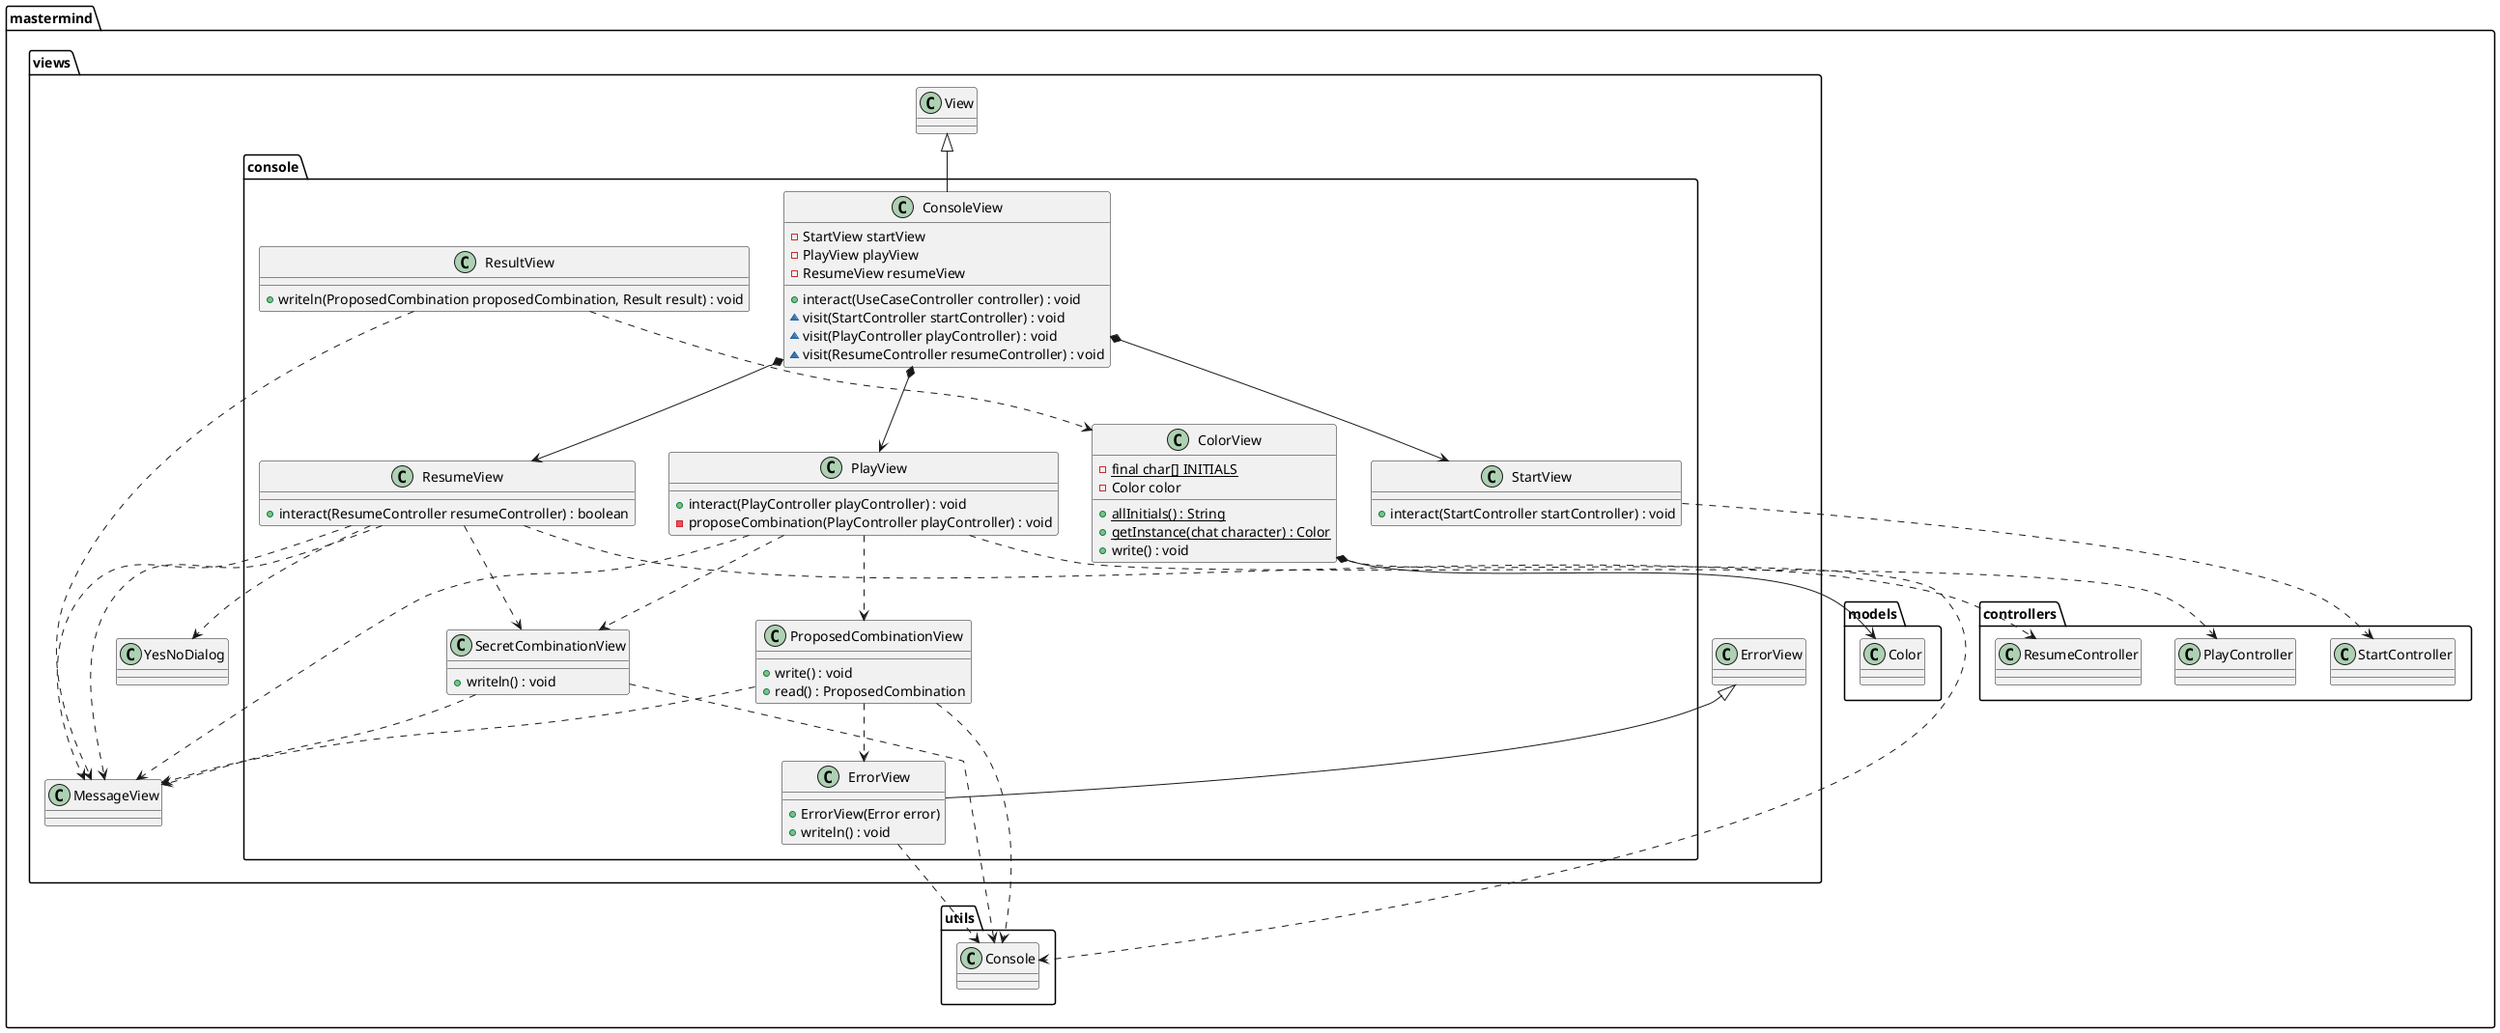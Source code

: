 @startuml

class  mastermind.views.console.ColorView{
- {static} final char[] INITIALS
- Color color 

+ {static} allInitials() : String
+ {static} getInstance(chat character) : Color
+ write() : void
}
mastermind.views.console.ColorView *-down-> mastermind.models.Color
mastermind.views.console.ColorView ..> mastermind.utils.Console

class  mastermind.views.console.ConsoleView{
- StartView startView
- PlayView playView
- ResumeView resumeView

+ interact(UseCaseController controller) : void
~ visit(StartController startController) : void
~ visit(PlayController playController) : void
~ visit(ResumeController resumeController) : void
}
mastermind.views.View <|-down- mastermind.views.console.ConsoleView
mastermind.views.console.ConsoleView *-down-> mastermind.views.console.StartView
mastermind.views.console.ConsoleView *-down-> mastermind.views.console.PlayView
mastermind.views.console.ConsoleView *-down-> mastermind.views.console.ResumeView
' mastermind.views.console.View ..> mastermind.controllers.UseCaseController
' mastermind.views.console.View ..> mastermind.controllers.PlayController
' mastermind.views.console.View ..> mastermind.controllers.StartController
' mastermind.views.console.View ..> mastermind.controllers.ResumeController

class  mastermind.views.console.ErrorView{
+ ErrorView(Error error)
+ writeln() : void
}
mastermind.views.ErrorView <|-down- mastermind.views.console.ErrorView
' mastermind.views.console.ErrorView ..> mastermind.models.Error
mastermind.views.console.ErrorView ..> mastermind.utils.Console

class  mastermind.views.console.PlayView{
+ interact(PlayController playController) : void
- proposeCombination(PlayController playController) : void
}
mastermind.views.console.PlayView ..> mastermind.controllers.PlayController
' mastermind.views.console.PlayView ..> mastermind.models.ProposedCombination
mastermind.views.console.PlayView ..> mastermind.views.MessageView
mastermind.views.console.PlayView ..> mastermind.views.console.SecretCombinationView
mastermind.views.console.PlayView ..> mastermind.views.console.ProposedCombinationView

class  mastermind.views.console.ProposedCombinationView{
+ write() : void
+ read() : ProposedCombination
}
mastermind.views.console.ProposedCombinationView ..> mastermind.utils.Console
mastermind.views.console.ProposedCombinationView ..> mastermind.views.console.ErrorView
mastermind.views.console.ProposedCombinationView ..> mastermind.views.MessageView

class  mastermind.views.console.ResultView{
+ writeln(ProposedCombination proposedCombination, Result result) : void
}
mastermind.views.console.ResultView ..> mastermind.views.console.ColorView
mastermind.views.console.ResultView ..> mastermind.views.MessageView

class  mastermind.views.console.ResumeView{
+ interact(ResumeController resumeController) : boolean
}
mastermind.views.console.ResumeView ..> mastermind.controllers.ResumeController
mastermind.views.console.ResumeView ..> mastermind.views.YesNoDialog
mastermind.views.console.ResumeView ..> mastermind.views.MessageView

class  mastermind.views.console.SecretCombinationView{
+ writeln() : void
}
mastermind.views.console.SecretCombinationView ..> mastermind.utils.Console
mastermind.views.console.SecretCombinationView ..> mastermind.views.MessageView

class  mastermind.views.console.StartView{
+ interact(StartController startController) : void
}
mastermind.views.console.StartView ..> mastermind.controllers.StartController
mastermind.views.console.ResumeView ..> mastermind.views.MessageView
mastermind.views.console.ResumeView ..> mastermind.views.console.SecretCombinationView

@enduml